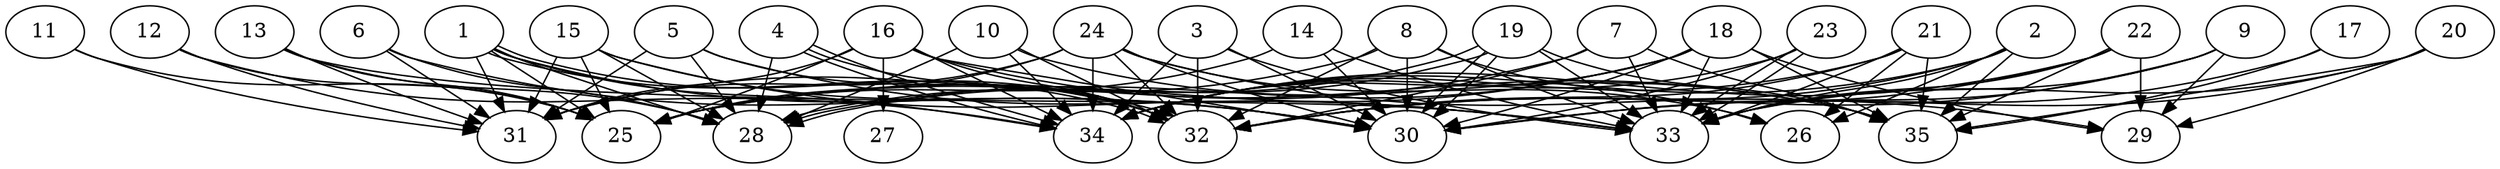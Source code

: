 // DAG automatically generated by daggen at Thu Oct  3 14:05:37 2019
// ./daggen --dot -n 35 --ccr 0.5 --fat 0.9 --regular 0.9 --density 0.7 --mindata 5242880 --maxdata 52428800 
digraph G {
  1 [size="88406016", alpha="0.07", expect_size="44203008"] 
  1 -> 25 [size ="44203008"]
  1 -> 28 [size ="44203008"]
  1 -> 30 [size ="44203008"]
  1 -> 31 [size ="44203008"]
  1 -> 32 [size ="44203008"]
  1 -> 32 [size ="44203008"]
  1 -> 34 [size ="44203008"]
  2 [size="78108672", alpha="0.09", expect_size="39054336"] 
  2 -> 26 [size ="39054336"]
  2 -> 32 [size ="39054336"]
  2 -> 33 [size ="39054336"]
  2 -> 34 [size ="39054336"]
  2 -> 35 [size ="39054336"]
  3 [size="24530944", alpha="0.03", expect_size="12265472"] 
  3 -> 30 [size ="12265472"]
  3 -> 32 [size ="12265472"]
  3 -> 33 [size ="12265472"]
  3 -> 34 [size ="12265472"]
  4 [size="84670464", alpha="0.04", expect_size="42335232"] 
  4 -> 28 [size ="42335232"]
  4 -> 32 [size ="42335232"]
  4 -> 34 [size ="42335232"]
  4 -> 34 [size ="42335232"]
  5 [size="76167168", alpha="0.15", expect_size="38083584"] 
  5 -> 28 [size ="38083584"]
  5 -> 31 [size ="38083584"]
  5 -> 32 [size ="38083584"]
  5 -> 33 [size ="38083584"]
  6 [size="23633920", alpha="0.07", expect_size="11816960"] 
  6 -> 28 [size ="11816960"]
  6 -> 30 [size ="11816960"]
  6 -> 31 [size ="11816960"]
  7 [size="70680576", alpha="0.15", expect_size="35340288"] 
  7 -> 25 [size ="35340288"]
  7 -> 32 [size ="35340288"]
  7 -> 33 [size ="35340288"]
  7 -> 35 [size ="35340288"]
  8 [size="59123712", alpha="0.00", expect_size="29561856"] 
  8 -> 26 [size ="29561856"]
  8 -> 30 [size ="29561856"]
  8 -> 31 [size ="29561856"]
  8 -> 32 [size ="29561856"]
  8 -> 33 [size ="29561856"]
  9 [size="45809664", alpha="0.16", expect_size="22904832"] 
  9 -> 29 [size ="22904832"]
  9 -> 30 [size ="22904832"]
  9 -> 32 [size ="22904832"]
  9 -> 33 [size ="22904832"]
  10 [size="52922368", alpha="0.09", expect_size="26461184"] 
  10 -> 28 [size ="26461184"]
  10 -> 32 [size ="26461184"]
  10 -> 34 [size ="26461184"]
  10 -> 35 [size ="26461184"]
  11 [size="77254656", alpha="0.08", expect_size="38627328"] 
  11 -> 25 [size ="38627328"]
  11 -> 31 [size ="38627328"]
  12 [size="16836608", alpha="0.09", expect_size="8418304"] 
  12 -> 25 [size ="8418304"]
  12 -> 31 [size ="8418304"]
  12 -> 34 [size ="8418304"]
  13 [size="59115520", alpha="0.19", expect_size="29557760"] 
  13 -> 25 [size ="29557760"]
  13 -> 28 [size ="29557760"]
  13 -> 31 [size ="29557760"]
  13 -> 33 [size ="29557760"]
  14 [size="74704896", alpha="0.08", expect_size="37352448"] 
  14 -> 25 [size ="37352448"]
  14 -> 30 [size ="37352448"]
  14 -> 33 [size ="37352448"]
  15 [size="93769728", alpha="0.08", expect_size="46884864"] 
  15 -> 25 [size ="46884864"]
  15 -> 28 [size ="46884864"]
  15 -> 30 [size ="46884864"]
  15 -> 31 [size ="46884864"]
  15 -> 33 [size ="46884864"]
  16 [size="70895616", alpha="0.01", expect_size="35447808"] 
  16 -> 25 [size ="35447808"]
  16 -> 27 [size ="35447808"]
  16 -> 30 [size ="35447808"]
  16 -> 31 [size ="35447808"]
  16 -> 32 [size ="35447808"]
  16 -> 34 [size ="35447808"]
  16 -> 35 [size ="35447808"]
  17 [size="104613888", alpha="0.11", expect_size="52306944"] 
  17 -> 30 [size ="52306944"]
  17 -> 35 [size ="52306944"]
  18 [size="79190016", alpha="0.19", expect_size="39595008"] 
  18 -> 25 [size ="39595008"]
  18 -> 28 [size ="39595008"]
  18 -> 29 [size ="39595008"]
  18 -> 30 [size ="39595008"]
  18 -> 33 [size ="39595008"]
  18 -> 34 [size ="39595008"]
  18 -> 35 [size ="39595008"]
  19 [size="79198208", alpha="0.14", expect_size="39599104"] 
  19 -> 28 [size ="39599104"]
  19 -> 28 [size ="39599104"]
  19 -> 30 [size ="39599104"]
  19 -> 30 [size ="39599104"]
  19 -> 33 [size ="39599104"]
  19 -> 35 [size ="39599104"]
  20 [size="61638656", alpha="0.11", expect_size="30819328"] 
  20 -> 29 [size ="30819328"]
  20 -> 30 [size ="30819328"]
  20 -> 33 [size ="30819328"]
  20 -> 35 [size ="30819328"]
  21 [size="103626752", alpha="0.05", expect_size="51813376"] 
  21 -> 26 [size ="51813376"]
  21 -> 32 [size ="51813376"]
  21 -> 33 [size ="51813376"]
  21 -> 34 [size ="51813376"]
  21 -> 35 [size ="51813376"]
  22 [size="48500736", alpha="0.13", expect_size="24250368"] 
  22 -> 29 [size ="24250368"]
  22 -> 32 [size ="24250368"]
  22 -> 33 [size ="24250368"]
  22 -> 34 [size ="24250368"]
  22 -> 35 [size ="24250368"]
  23 [size="92426240", alpha="0.04", expect_size="46213120"] 
  23 -> 30 [size ="46213120"]
  23 -> 33 [size ="46213120"]
  23 -> 33 [size ="46213120"]
  23 -> 34 [size ="46213120"]
  24 [size="86398976", alpha="0.11", expect_size="43199488"] 
  24 -> 25 [size ="43199488"]
  24 -> 26 [size ="43199488"]
  24 -> 29 [size ="43199488"]
  24 -> 30 [size ="43199488"]
  24 -> 31 [size ="43199488"]
  24 -> 32 [size ="43199488"]
  24 -> 34 [size ="43199488"]
  25 [size="31080448", alpha="0.12", expect_size="15540224"] 
  26 [size="69177344", alpha="0.16", expect_size="34588672"] 
  27 [size="75935744", alpha="0.12", expect_size="37967872"] 
  28 [size="31275008", alpha="0.19", expect_size="15637504"] 
  29 [size="27480064", alpha="0.13", expect_size="13740032"] 
  30 [size="91183104", alpha="0.16", expect_size="45591552"] 
  31 [size="48193536", alpha="0.13", expect_size="24096768"] 
  32 [size="70807552", alpha="0.12", expect_size="35403776"] 
  33 [size="37900288", alpha="0.01", expect_size="18950144"] 
  34 [size="57892864", alpha="0.04", expect_size="28946432"] 
  35 [size="16226304", alpha="0.04", expect_size="8113152"] 
}
